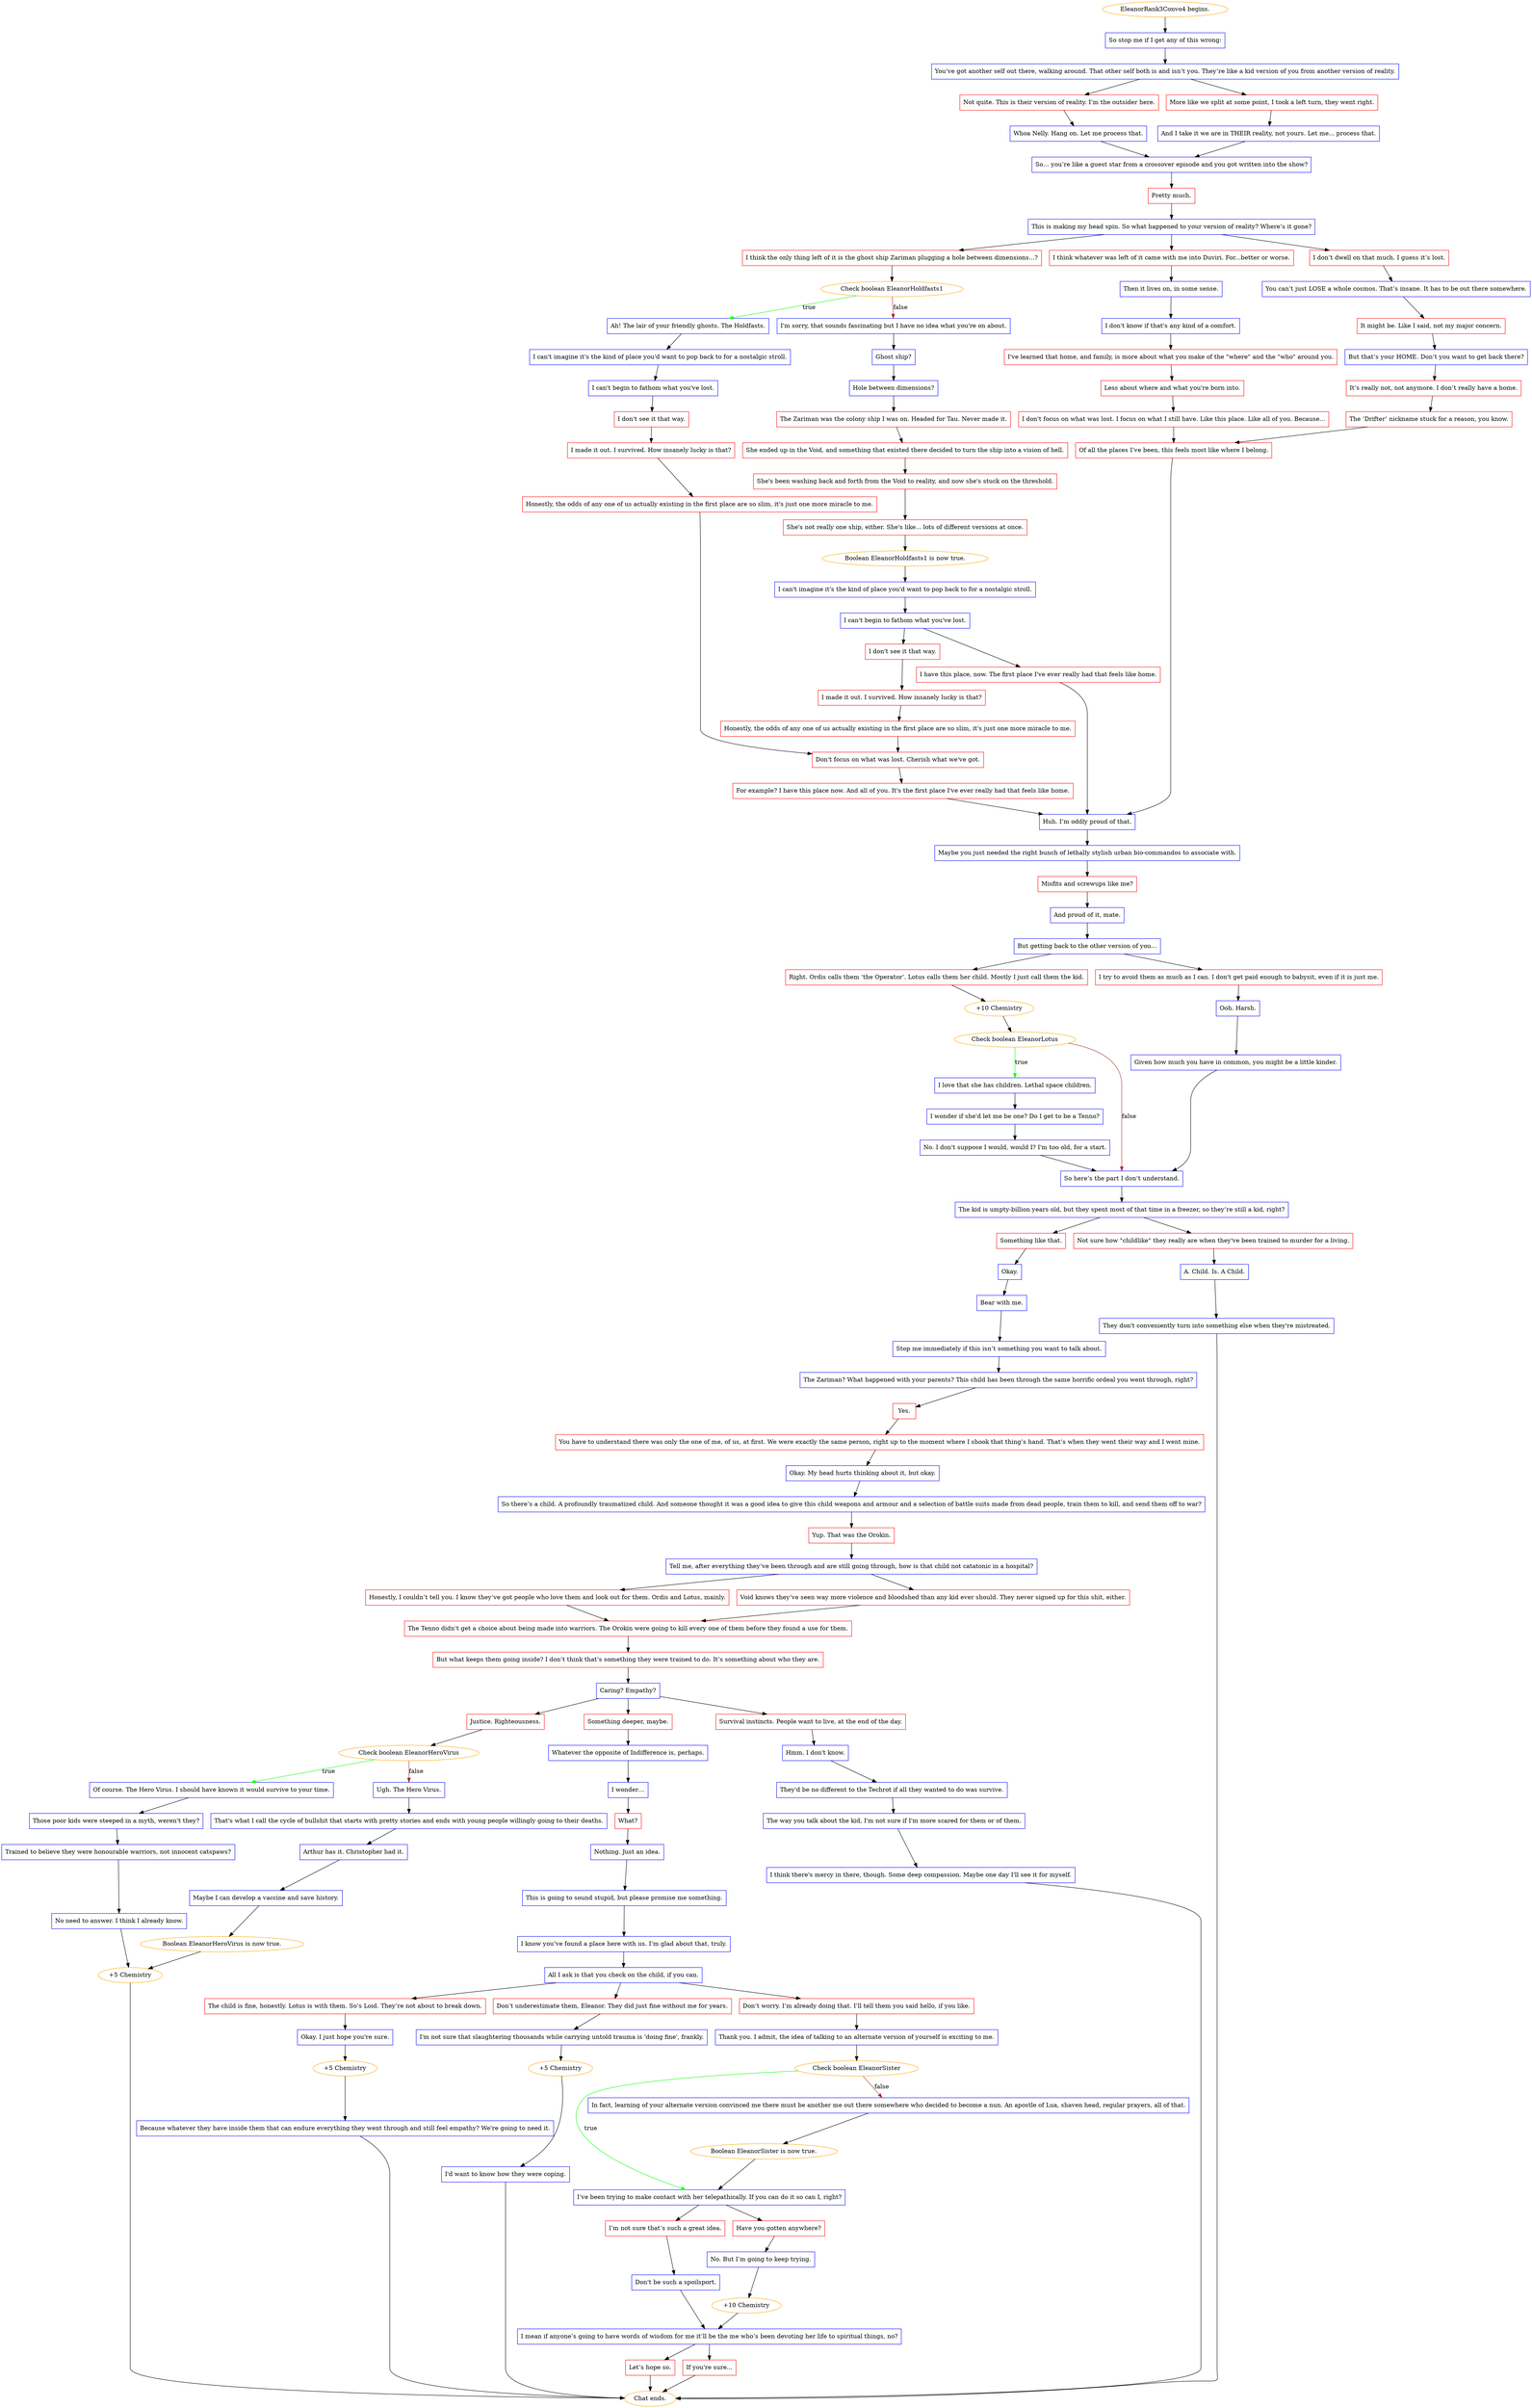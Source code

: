 digraph {
	"EleanorRank3Convo4 begins." [color=orange];
		"EleanorRank3Convo4 begins." -> j3578558844;
	j3578558844 [label="So stop me if I get any of this wrong:",shape=box,color=blue];
		j3578558844 -> j4142583312;
	j4142583312 [label="You’ve got another self out there, walking around. That other self both is and isn’t you. They’re like a kid version of you from another version of reality.",shape=box,color=blue];
		j4142583312 -> j1997689843;
		j4142583312 -> j1982731000;
	j1997689843 [label="Not quite. This is their version of reality. I’m the outsider here.",shape=box,color=red];
		j1997689843 -> j2851213650;
	j1982731000 [label="More like we split at some point, I took a left turn, they went right.",shape=box,color=red];
		j1982731000 -> j3834799875;
	j2851213650 [label="Whoa Nelly. Hang on. Let me process that.",shape=box,color=blue];
		j2851213650 -> j1140655988;
	j3834799875 [label="And I take it we are in THEIR reality, not yours. Let me... process that.",shape=box,color=blue];
		j3834799875 -> j1140655988;
	j1140655988 [label="So… you’re like a guest star from a crossover episode and you got written into the show?",shape=box,color=blue];
		j1140655988 -> j547187944;
	j547187944 [label="Pretty much.",shape=box,color=red];
		j547187944 -> j1898283976;
	j1898283976 [label="This is making my head spin. So what happened to your version of reality? Where’s it gone?",shape=box,color=blue];
		j1898283976 -> j3047336749;
		j1898283976 -> j2062889405;
		j1898283976 -> j4004464548;
	j3047336749 [label="I think the only thing left of it is the ghost ship Zariman plugging a hole between dimensions...?",shape=box,color=red];
		j3047336749 -> j42900043;
	j2062889405 [label="I think whatever was left of it came with me into Duviri. For...better or worse.",shape=box,color=red];
		j2062889405 -> j2140760947;
	j4004464548 [label="I don’t dwell on that much. I guess it’s lost.",shape=box,color=red];
		j4004464548 -> j407487820;
	j42900043 [label="Check boolean EleanorHoldfasts1",color=orange];
		j42900043 -> j1386253092 [label=true,color=green];
		j42900043 -> j2917349503 [label=false,color=brown];
	j2140760947 [label="Then it lives on, in some sense.",shape=box,color=blue];
		j2140760947 -> j2359233561;
	j407487820 [label="You can’t just LOSE a whole cosmos. That’s insane. It has to be out there somewhere.",shape=box,color=blue];
		j407487820 -> j2816680460;
	j1386253092 [label="Ah! The lair of your friendly ghosts. The Holdfasts.",shape=box,color=blue];
		j1386253092 -> j2043686825;
	j2917349503 [label="I'm sorry, that sounds fascinating but I have no idea what you're on about.",shape=box,color=blue];
		j2917349503 -> j1908504639;
	j2359233561 [label="I don't know if that's any kind of a comfort.",shape=box,color=blue];
		j2359233561 -> j3271682984;
	j2816680460 [label="It might be. Like I said, not my major concern.",shape=box,color=red];
		j2816680460 -> j1905824598;
	j2043686825 [label="I can't imagine it's the kind of place you'd want to pop back to for a nostalgic stroll.",shape=box,color=blue];
		j2043686825 -> j1062505875;
	j1908504639 [label="Ghost ship?",shape=box,color=blue];
		j1908504639 -> j1545774;
	j3271682984 [label="I've learned that home, and family, is more about what you make of the \"where\" and the \"who\" around you.",shape=box,color=red];
		j3271682984 -> j1703301081;
	j1905824598 [label="But that’s your HOME. Don’t you want to get back there?",shape=box,color=blue];
		j1905824598 -> j885513497;
	j1062505875 [label="I can't begin to fathom what you've lost.",shape=box,color=blue];
		j1062505875 -> j3586807290;
	j1545774 [label="Hole between dimensions?",shape=box,color=blue];
		j1545774 -> j211223870;
	j1703301081 [label="Less about where and what you're born into.",shape=box,color=red];
		j1703301081 -> j1783823171;
	j885513497 [label="It’s really not, not anymore. I don’t really have a home.",shape=box,color=red];
		j885513497 -> j3354918354;
	j3586807290 [label="I don't see it that way.",shape=box,color=red];
		j3586807290 -> j584329028;
	j211223870 [label="The Zariman was the colony ship I was on. Headed for Tau. Never made it.",shape=box,color=red];
		j211223870 -> j4245559600;
	j1783823171 [label="I don't focus on what was lost. I focus on what I still have. Like this place. Like all of you. Because...",shape=box,color=red];
		j1783823171 -> j4027800186;
	j3354918354 [label="The ‘Drifter’ nickname stuck for a reason, you know.",shape=box,color=red];
		j3354918354 -> j4027800186;
	j584329028 [label="I made it out. I survived. How insanely lucky is that?",shape=box,color=red];
		j584329028 -> j1289354306;
	j4245559600 [label="She ended up in the Void, and something that existed there decided to turn the ship into a vision of hell.",shape=box,color=red];
		j4245559600 -> j3575553538;
	j4027800186 [label="Of all the places I’ve been, this feels most like where I belong.",shape=box,color=red];
		j4027800186 -> j3643813104;
	j1289354306 [label="Honestly, the odds of any one of us actually existing in the first place are so slim, it's just one more miracle to me.",shape=box,color=red];
		j1289354306 -> j3801102323;
	j3575553538 [label="She's been washing back and forth from the Void to reality, and now she's stuck on the threshold.",shape=box,color=red];
		j3575553538 -> j2084172643;
	j3643813104 [label="Huh. I’m oddly proud of that.",shape=box,color=blue];
		j3643813104 -> j1963763787;
	j3801102323 [label="Don't focus on what was lost. Cherish what we've got.",shape=box,color=red];
		j3801102323 -> j1814689476;
	j2084172643 [label="She's not really one ship, either. She's like... lots of different versions at once.",shape=box,color=red];
		j2084172643 -> j3739336637;
	j1963763787 [label="Maybe you just needed the right bunch of lethally stylish urban bio-commandos to associate with.",shape=box,color=blue];
		j1963763787 -> j515383290;
	j1814689476 [label="For example? I have this place now. And all of you. It's the first place I've ever really had that feels like home.",shape=box,color=red];
		j1814689476 -> j3643813104;
	j3739336637 [label="Boolean EleanorHoldfasts1 is now true.",color=orange];
		j3739336637 -> j3785601441;
	j515383290 [label="Misfits and screwups like me?",shape=box,color=red];
		j515383290 -> j3747928722;
	j3785601441 [label="I can't imagine it's the kind of place you'd want to pop back to for a nostalgic stroll.",shape=box,color=blue];
		j3785601441 -> j1308824112;
	j3747928722 [label="And proud of it, mate.",shape=box,color=blue];
		j3747928722 -> j1100444353;
	j1308824112 [label="I can't begin to fathom what you've lost.",shape=box,color=blue];
		j1308824112 -> j164150486;
		j1308824112 -> j936210278;
	j1100444353 [label="But getting back to the other version of you…",shape=box,color=blue];
		j1100444353 -> j2082595654;
		j1100444353 -> j2092732312;
	j164150486 [label="I don't see it that way.",shape=box,color=red];
		j164150486 -> j1667345926;
	j936210278 [label="I have this place, now. The first place I've ever really had that feels like home.",shape=box,color=red];
		j936210278 -> j3643813104;
	j2082595654 [label="Right. Ordis calls them ‘the Operator’. Lotus calls them her child. Mostly I just call them the kid.",shape=box,color=red];
		j2082595654 -> j4131963367;
	j2092732312 [label="I try to avoid them as much as I can. I don't get paid enough to babysit, even if it is just me.",shape=box,color=red];
		j2092732312 -> j3290725973;
	j1667345926 [label="I made it out. I survived. How insanely lucky is that?",shape=box,color=red];
		j1667345926 -> j3435887651;
	j4131963367 [label="+10 Chemistry",color=orange];
		j4131963367 -> j2286186350;
	j3290725973 [label="Ooh. Harsh.",shape=box,color=blue];
		j3290725973 -> j2047548036;
	j3435887651 [label="Honestly, the odds of any one of us actually existing in the first place are so slim, it's just one more miracle to me.",shape=box,color=red];
		j3435887651 -> j3801102323;
	j2286186350 [label="Check boolean EleanorLotus",color=orange];
		j2286186350 -> j1525948699 [label=true,color=green];
		j2286186350 -> j3381586933 [label=false,color=brown];
	j2047548036 [label="Given how much you have in common, you might be a little kinder.",shape=box,color=blue];
		j2047548036 -> j3381586933;
	j1525948699 [label="I love that she has children. Lethal space children.",shape=box,color=blue];
		j1525948699 -> j1026641436;
	j3381586933 [label="So here’s the part I don’t understand.",shape=box,color=blue];
		j3381586933 -> j3532400551;
	j1026641436 [label="I wonder if she'd let me be one? Do I get to be a Tenno?",shape=box,color=blue];
		j1026641436 -> j756733102;
	j3532400551 [label="The kid is umpty-billion years old, but they spent most of that time in a freezer, so they’re still a kid, right?",shape=box,color=blue];
		j3532400551 -> j301972437;
		j3532400551 -> j3114137437;
	j756733102 [label="No. I don't suppose I would, would I? I'm too old, for a start.",shape=box,color=blue];
		j756733102 -> j3381586933;
	j301972437 [label="Something like that.",shape=box,color=red];
		j301972437 -> j713487185;
	j3114137437 [label="Not sure how \"childlike\" they really are when they've been trained to murder for a living.",shape=box,color=red];
		j3114137437 -> j1732078292;
	j713487185 [label="Okay.",shape=box,color=blue];
		j713487185 -> j1635280144;
	j1732078292 [label="A. Child. Is. A Child.",shape=box,color=blue];
		j1732078292 -> j2832761274;
	j1635280144 [label="Bear with me.",shape=box,color=blue];
		j1635280144 -> j427801736;
	j2832761274 [label="They don't conveniently turn into something else when they're mistreated.",shape=box,color=blue];
		j2832761274 -> "Chat ends.";
	j427801736 [label="Stop me immediately if this isn’t something you want to talk about.",shape=box,color=blue];
		j427801736 -> j2470874350;
	"Chat ends." [color=orange];
	j2470874350 [label="The Zariman? What happened with your parents? This child has been through the same horrific ordeal you went through, right?",shape=box,color=blue];
		j2470874350 -> j399827395;
	j399827395 [label="Yes.",shape=box,color=red];
		j399827395 -> j1017159670;
	j1017159670 [label="You have to understand there was only the one of me, of us, at first. We were exactly the same person, right up to the moment where I shook that thing’s hand. That’s when they went their way and I went mine.",shape=box,color=red];
		j1017159670 -> j2612448496;
	j2612448496 [label="Okay. My head hurts thinking about it, but okay.",shape=box,color=blue];
		j2612448496 -> j1583886987;
	j1583886987 [label="So there’s a child. A profoundly traumatized child. And someone thought it was a good idea to give this child weapons and armour and a selection of battle suits made from dead people, train them to kill, and send them off to war?",shape=box,color=blue];
		j1583886987 -> j588979951;
	j588979951 [label="Yup. That was the Orokin.",shape=box,color=red];
		j588979951 -> j4095280942;
	j4095280942 [label="Tell me, after everything they’ve been through and are still going through, how is that child not catatonic in a hospital?",shape=box,color=blue];
		j4095280942 -> j787843613;
		j4095280942 -> j3419746414;
	j787843613 [label="Honestly, I couldn’t tell you. I know they’ve got people who love them and look out for them. Ordis and Lotus, mainly.",shape=box,color=red];
		j787843613 -> j3225731325;
	j3419746414 [label="Void knows they’ve seen way more violence and bloodshed than any kid ever should. They never signed up for this shit, either.",shape=box,color=red];
		j3419746414 -> j3225731325;
	j3225731325 [label="The Tenno didn’t get a choice about being made into warriors. The Orokin were going to kill every one of them before they found a use for them.",shape=box,color=red];
		j3225731325 -> j4144105255;
	j4144105255 [label="But what keeps them going inside? I don’t think that’s something they were trained to do. It’s something about who they are.",shape=box,color=red];
		j4144105255 -> j2934177378;
	j2934177378 [label="Caring? Empathy?",shape=box,color=blue];
		j2934177378 -> j888434362;
		j2934177378 -> j2494844127;
		j2934177378 -> j2100245354;
	j888434362 [label="Justice. Righteousness.",shape=box,color=red];
		j888434362 -> j907559753;
	j2494844127 [label="Something deeper, maybe.",shape=box,color=red];
		j2494844127 -> j365010802;
	j2100245354 [label="Survival instincts. People want to live, at the end of the day.",shape=box,color=red];
		j2100245354 -> j2494609451;
	j907559753 [label="Check boolean EleanorHeroVirus",color=orange];
		j907559753 -> j200500365 [label=true,color=green];
		j907559753 -> j2165321515 [label=false,color=brown];
	j365010802 [label="Whatever the opposite of Indifference is, perhaps.",shape=box,color=blue];
		j365010802 -> j1006313899;
	j2494609451 [label="Hmm. I don't know.",shape=box,color=blue];
		j2494609451 -> j3617468092;
	j200500365 [label="Of course. The Hero Virus. I should have known it would survive to your time.",shape=box,color=blue];
		j200500365 -> j3573699785;
	j2165321515 [label="Ugh. The Hero Virus.",shape=box,color=blue];
		j2165321515 -> j3847580044;
	j1006313899 [label="I wonder…",shape=box,color=blue];
		j1006313899 -> j2925104897;
	j3617468092 [label="They'd be no different to the Techrot if all they wanted to do was survive.",shape=box,color=blue];
		j3617468092 -> j750250166;
	j3573699785 [label="Those poor kids were steeped in a myth, weren't they?",shape=box,color=blue];
		j3573699785 -> j4245699045;
	j3847580044 [label="That's what I call the cycle of bullshit that starts with pretty stories and ends with young people willingly going to their deaths.",shape=box,color=blue];
		j3847580044 -> j3595925346;
	j2925104897 [label="What?",shape=box,color=red];
		j2925104897 -> j3536610458;
	j750250166 [label="The way you talk about the kid, I'm not sure if I'm more scared for them or of them.",shape=box,color=blue];
		j750250166 -> j4253040909;
	j4245699045 [label="Trained to believe they were honourable warriors, not innocent catspaws?",shape=box,color=blue];
		j4245699045 -> j3399619871;
	j3595925346 [label="Arthur has it. Christopher had it.",shape=box,color=blue];
		j3595925346 -> j2338810994;
	j3536610458 [label="Nothing. Just an idea.",shape=box,color=blue];
		j3536610458 -> j2287382555;
	j4253040909 [label="I think there's mercy in there, though. Some deep compassion. Maybe one day I'll see it for myself.",shape=box,color=blue];
		j4253040909 -> "Chat ends.";
	j3399619871 [label="No need to answer. I think I already know.",shape=box,color=blue];
		j3399619871 -> j227430165;
	j2338810994 [label="Maybe I can develop a vaccine and save history.",shape=box,color=blue];
		j2338810994 -> j1058259667;
	j2287382555 [label="This is going to sound stupid, but please promise me something.",shape=box,color=blue];
		j2287382555 -> j4167652261;
	j227430165 [label="+5 Chemistry",color=orange];
		j227430165 -> "Chat ends.";
	j1058259667 [label="Boolean EleanorHeroVirus is now true.",color=orange];
		j1058259667 -> j227430165;
	j4167652261 [label="I know you’ve found a place here with us. I’m glad about that, truly.",shape=box,color=blue];
		j4167652261 -> j626652721;
	j626652721 [label="All I ask is that you check on the child, if you can.",shape=box,color=blue];
		j626652721 -> j1608579059;
		j626652721 -> j821581730;
		j626652721 -> j3511785845;
	j1608579059 [label="The child is fine, honestly. Lotus is with them. So’s Loid. They’re not about to break down.",shape=box,color=red];
		j1608579059 -> j1577579131;
	j821581730 [label="Don’t underestimate them, Eleanor. They did just fine without me for years.",shape=box,color=red];
		j821581730 -> j556406304;
	j3511785845 [label="Don’t worry. I’m already doing that. I’ll tell them you said hello, if you like.",shape=box,color=red];
		j3511785845 -> j758545895;
	j1577579131 [label="Okay. I just hope you're sure.",shape=box,color=blue];
		j1577579131 -> j2911179464;
	j556406304 [label="I'm not sure that slaughtering thousands while carrying untold trauma is 'doing fine', frankly.",shape=box,color=blue];
		j556406304 -> j559564111;
	j758545895 [label="Thank you. I admit, the idea of talking to an alternate version of yourself is exciting to me.",shape=box,color=blue];
		j758545895 -> j4060968655;
	j2911179464 [label="+5 Chemistry",color=orange];
		j2911179464 -> j1534662380;
	j559564111 [label="+5 Chemistry",color=orange];
		j559564111 -> j3797112544;
	j4060968655 [label="Check boolean EleanorSister",color=orange];
		j4060968655 -> j3019690079 [label=true,color=green];
		j4060968655 -> j3540422866 [label=false,color=brown];
	j1534662380 [label="Because whatever they have inside them that can endure everything they went through and still feel empathy? We're going to need it.",shape=box,color=blue];
		j1534662380 -> "Chat ends.";
	j3797112544 [label="I'd want to know how they were coping.",shape=box,color=blue];
		j3797112544 -> "Chat ends.";
	j3019690079 [label="I’ve been trying to make contact with her telepathically. If you can do it so can I, right?",shape=box,color=blue];
		j3019690079 -> j2137134016;
		j3019690079 -> j4010564171;
	j3540422866 [label="In fact, learning of your alternate version convinced me there must be another me out there somewhere who decided to become a nun. An apostle of Lua, shaven head, regular prayers, all of that.",shape=box,color=blue];
		j3540422866 -> j3281665060;
	j2137134016 [label="I’m not sure that’s such a great idea.",shape=box,color=red];
		j2137134016 -> j1690868223;
	j4010564171 [label="Have you gotten anywhere?",shape=box,color=red];
		j4010564171 -> j2508226989;
	j3281665060 [label="Boolean EleanorSister is now true.",color=orange];
		j3281665060 -> j3019690079;
	j1690868223 [label="Don't be such a spoilsport.",shape=box,color=blue];
		j1690868223 -> j2100884816;
	j2508226989 [label="No. But I’m going to keep trying.",shape=box,color=blue];
		j2508226989 -> j3053979855;
	j2100884816 [label="I mean if anyone’s going to have words of wisdom for me it’ll be the me who’s been devoting her life to spiritual things, no?",shape=box,color=blue];
		j2100884816 -> j2553590712;
		j2100884816 -> j327706017;
	j3053979855 [label="+10 Chemistry",color=orange];
		j3053979855 -> j2100884816;
	j2553590712 [label="Let’s hope so.",shape=box,color=red];
		j2553590712 -> "Chat ends.";
	j327706017 [label="If you're sure...",shape=box,color=red];
		j327706017 -> "Chat ends.";
}